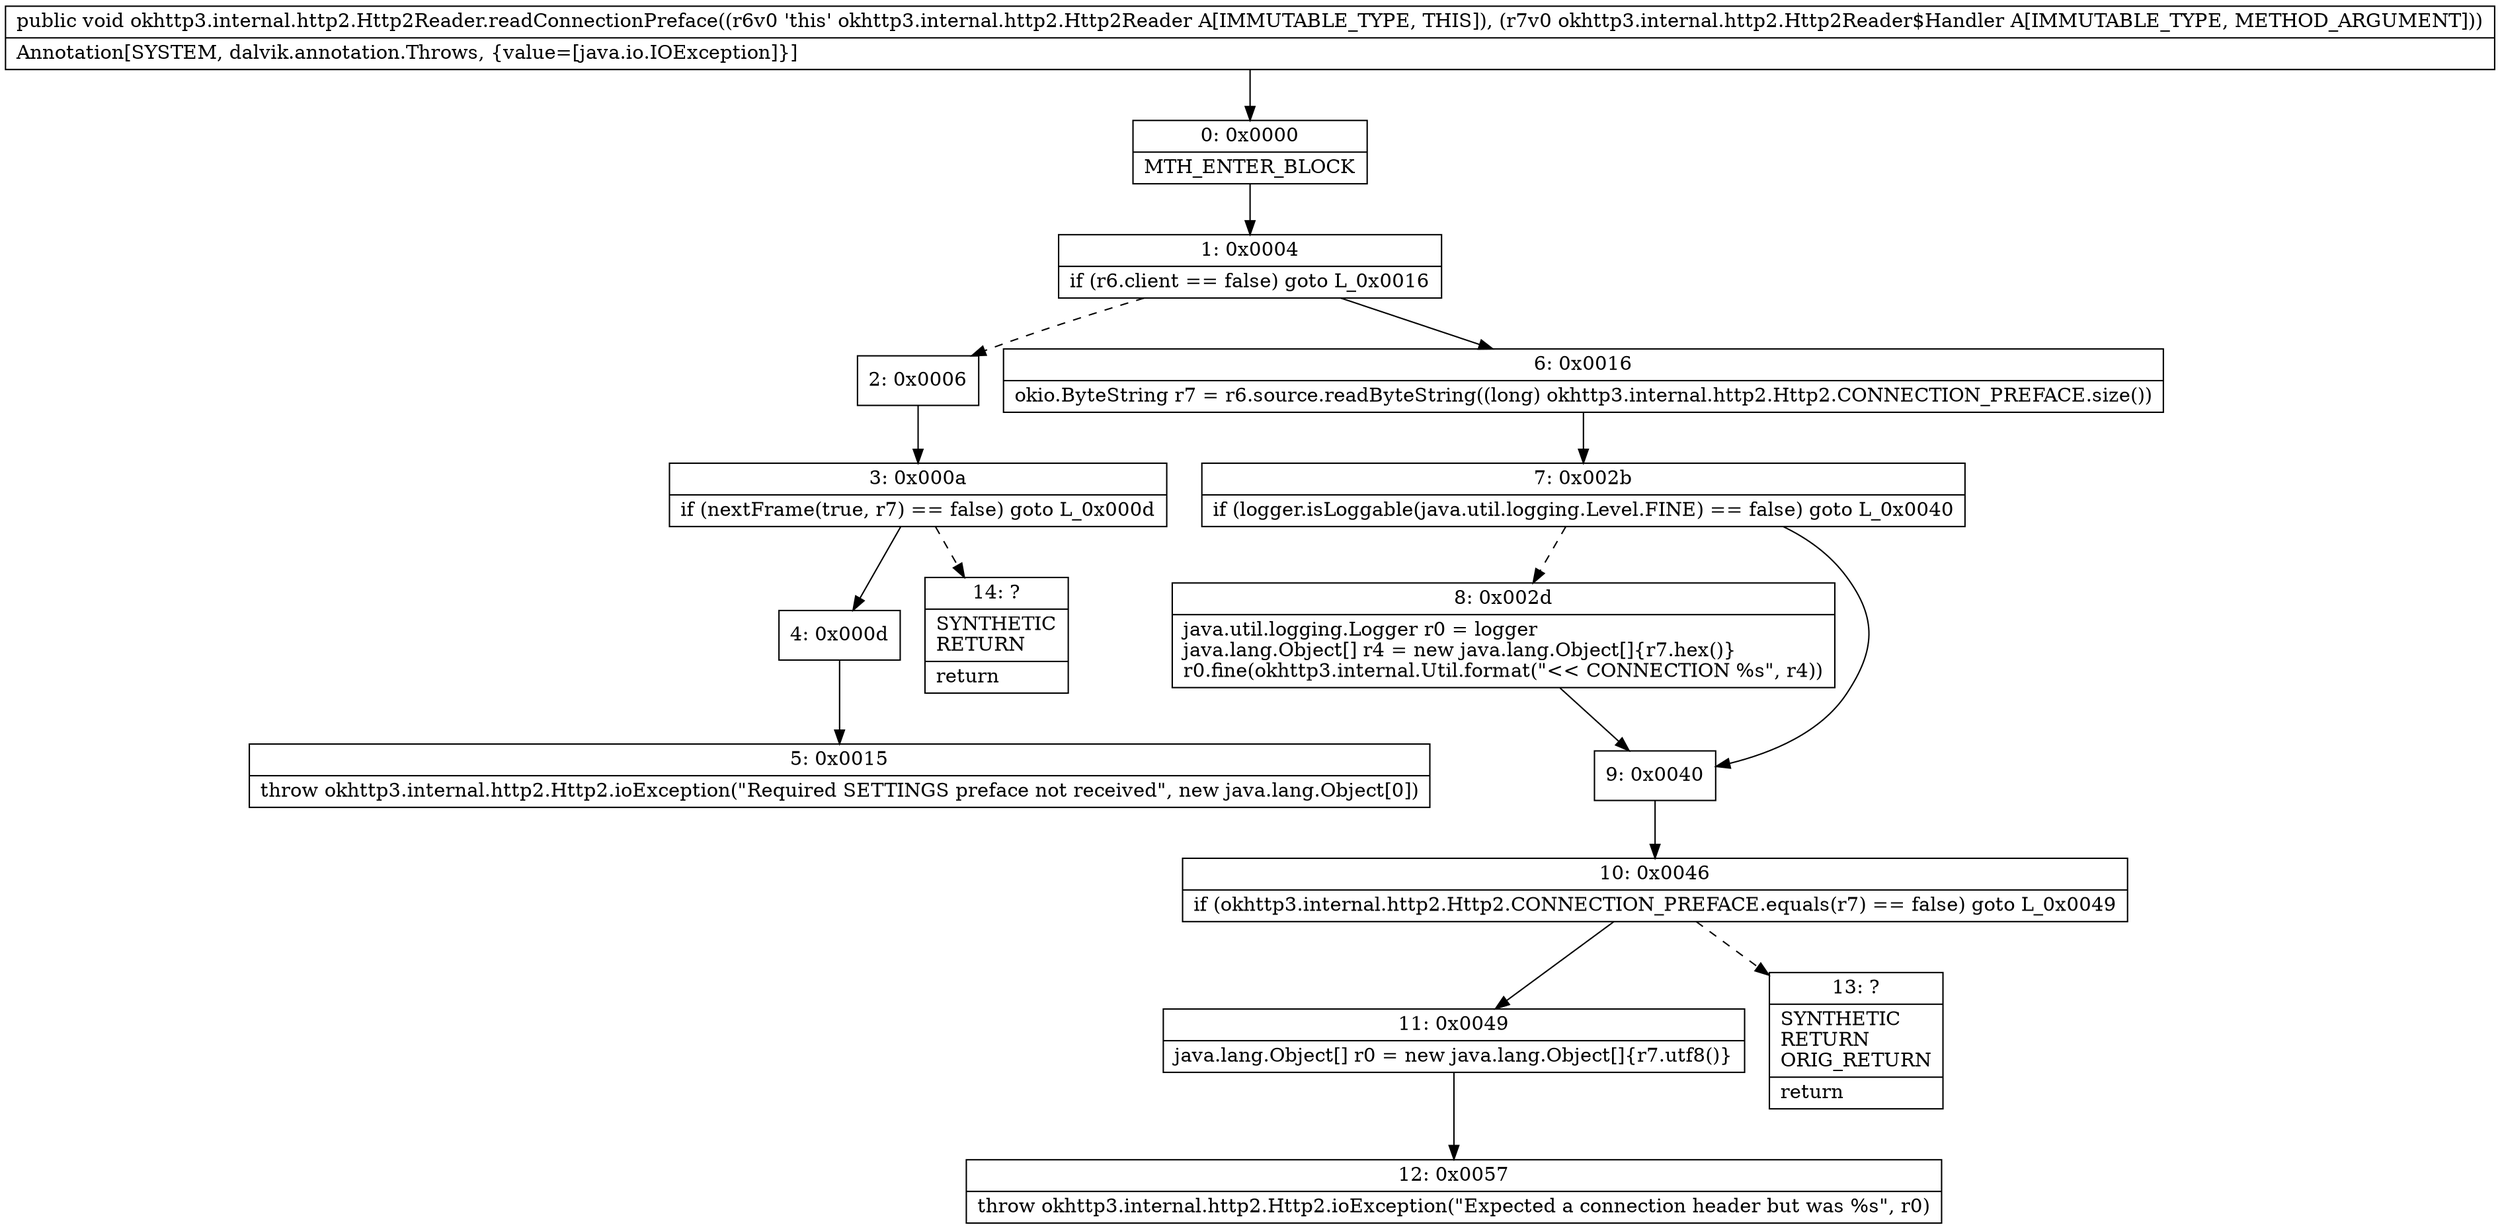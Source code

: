 digraph "CFG forokhttp3.internal.http2.Http2Reader.readConnectionPreface(Lokhttp3\/internal\/http2\/Http2Reader$Handler;)V" {
Node_0 [shape=record,label="{0\:\ 0x0000|MTH_ENTER_BLOCK\l}"];
Node_1 [shape=record,label="{1\:\ 0x0004|if (r6.client == false) goto L_0x0016\l}"];
Node_2 [shape=record,label="{2\:\ 0x0006}"];
Node_3 [shape=record,label="{3\:\ 0x000a|if (nextFrame(true, r7) == false) goto L_0x000d\l}"];
Node_4 [shape=record,label="{4\:\ 0x000d}"];
Node_5 [shape=record,label="{5\:\ 0x0015|throw okhttp3.internal.http2.Http2.ioException(\"Required SETTINGS preface not received\", new java.lang.Object[0])\l}"];
Node_6 [shape=record,label="{6\:\ 0x0016|okio.ByteString r7 = r6.source.readByteString((long) okhttp3.internal.http2.Http2.CONNECTION_PREFACE.size())\l}"];
Node_7 [shape=record,label="{7\:\ 0x002b|if (logger.isLoggable(java.util.logging.Level.FINE) == false) goto L_0x0040\l}"];
Node_8 [shape=record,label="{8\:\ 0x002d|java.util.logging.Logger r0 = logger\ljava.lang.Object[] r4 = new java.lang.Object[]\{r7.hex()\}\lr0.fine(okhttp3.internal.Util.format(\"\<\< CONNECTION %s\", r4))\l}"];
Node_9 [shape=record,label="{9\:\ 0x0040}"];
Node_10 [shape=record,label="{10\:\ 0x0046|if (okhttp3.internal.http2.Http2.CONNECTION_PREFACE.equals(r7) == false) goto L_0x0049\l}"];
Node_11 [shape=record,label="{11\:\ 0x0049|java.lang.Object[] r0 = new java.lang.Object[]\{r7.utf8()\}\l}"];
Node_12 [shape=record,label="{12\:\ 0x0057|throw okhttp3.internal.http2.Http2.ioException(\"Expected a connection header but was %s\", r0)\l}"];
Node_13 [shape=record,label="{13\:\ ?|SYNTHETIC\lRETURN\lORIG_RETURN\l|return\l}"];
Node_14 [shape=record,label="{14\:\ ?|SYNTHETIC\lRETURN\l|return\l}"];
MethodNode[shape=record,label="{public void okhttp3.internal.http2.Http2Reader.readConnectionPreface((r6v0 'this' okhttp3.internal.http2.Http2Reader A[IMMUTABLE_TYPE, THIS]), (r7v0 okhttp3.internal.http2.Http2Reader$Handler A[IMMUTABLE_TYPE, METHOD_ARGUMENT]))  | Annotation[SYSTEM, dalvik.annotation.Throws, \{value=[java.io.IOException]\}]\l}"];
MethodNode -> Node_0;
Node_0 -> Node_1;
Node_1 -> Node_2[style=dashed];
Node_1 -> Node_6;
Node_2 -> Node_3;
Node_3 -> Node_4;
Node_3 -> Node_14[style=dashed];
Node_4 -> Node_5;
Node_6 -> Node_7;
Node_7 -> Node_8[style=dashed];
Node_7 -> Node_9;
Node_8 -> Node_9;
Node_9 -> Node_10;
Node_10 -> Node_11;
Node_10 -> Node_13[style=dashed];
Node_11 -> Node_12;
}

